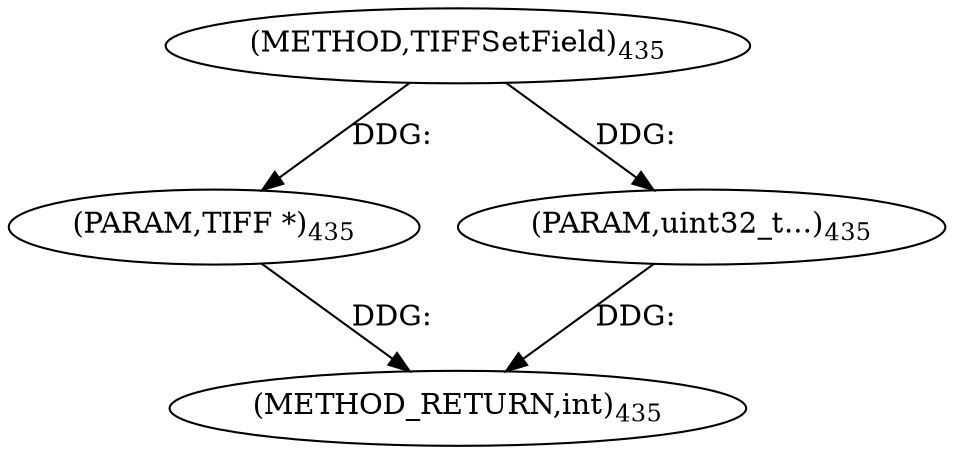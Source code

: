 digraph "TIFFSetField" {  
"8813" [label = <(METHOD,TIFFSetField)<SUB>435</SUB>> ]
"8816" [label = <(METHOD_RETURN,int)<SUB>435</SUB>> ]
"8814" [label = <(PARAM,TIFF *)<SUB>435</SUB>> ]
"8815" [label = <(PARAM,uint32_t...)<SUB>435</SUB>> ]
  "8814" -> "8816"  [ label = "DDG: "] 
  "8815" -> "8816"  [ label = "DDG: "] 
  "8813" -> "8814"  [ label = "DDG: "] 
  "8813" -> "8815"  [ label = "DDG: "] 
}
